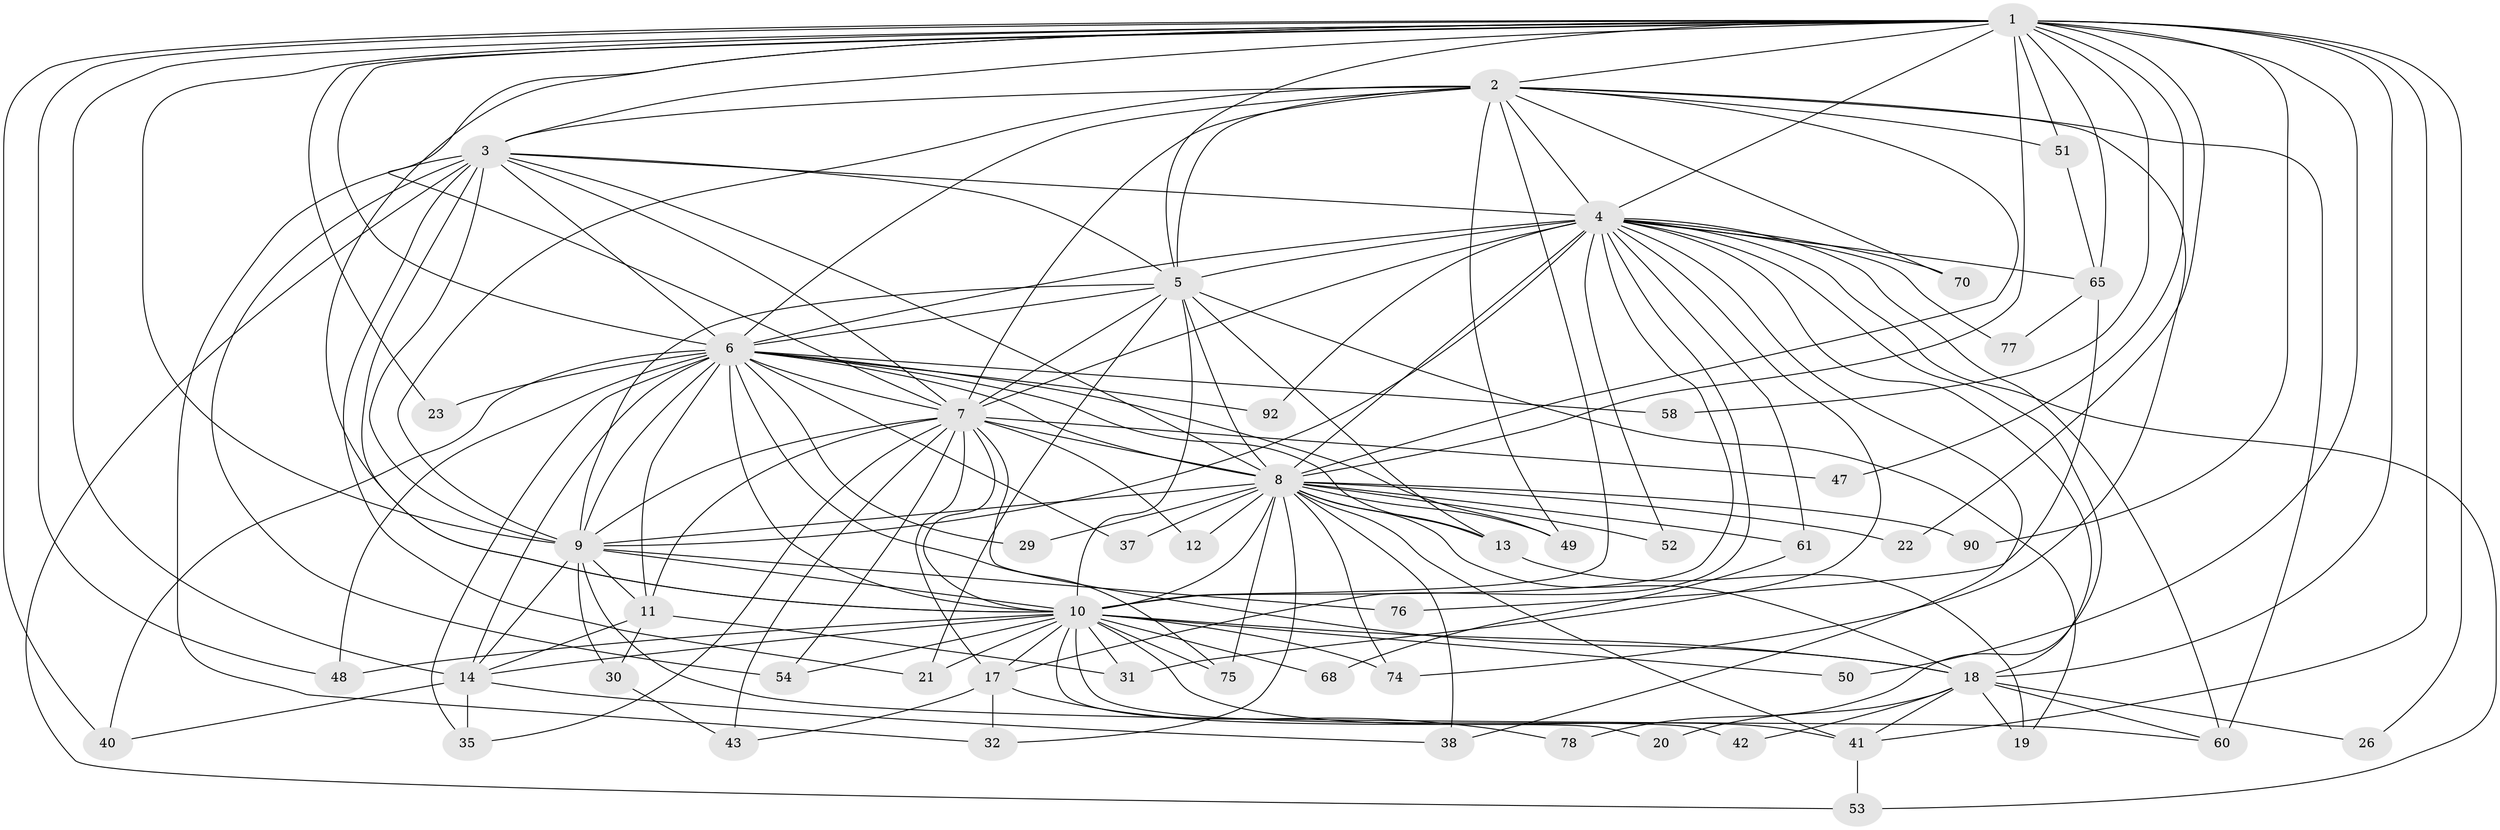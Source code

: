 // original degree distribution, {27: 0.009259259259259259, 17: 0.009259259259259259, 13: 0.009259259259259259, 23: 0.009259259259259259, 16: 0.009259259259259259, 24: 0.018518518518518517, 19: 0.009259259259259259, 29: 0.009259259259259259, 14: 0.009259259259259259, 6: 0.037037037037037035, 2: 0.5370370370370371, 4: 0.05555555555555555, 5: 0.037037037037037035, 9: 0.009259259259259259, 11: 0.009259259259259259, 3: 0.2222222222222222}
// Generated by graph-tools (version 1.1) at 2025/17/03/04/25 18:17:35]
// undirected, 54 vertices, 161 edges
graph export_dot {
graph [start="1"]
  node [color=gray90,style=filled];
  1;
  2 [super="+39"];
  3;
  4 [super="+66+28"];
  5 [super="+96+56+27+64"];
  6;
  7;
  8 [super="+67+73+25"];
  9;
  10 [super="+87+16+88+98"];
  11 [super="+94"];
  12;
  13 [super="+44"];
  14 [super="+85+15+57"];
  17 [super="+95"];
  18 [super="+24"];
  19;
  20;
  21;
  22;
  23;
  26;
  29;
  30;
  31;
  32;
  35;
  37;
  38 [super="+63"];
  40 [super="+82"];
  41 [super="+59+101+62+79"];
  42;
  43 [super="+89"];
  47;
  48 [super="+103"];
  49 [super="+80"];
  50;
  51;
  52;
  53;
  54 [super="+81"];
  58;
  60 [super="+97+100"];
  61;
  65 [super="+69"];
  68;
  70;
  74 [super="+102"];
  75;
  76;
  77;
  78;
  90;
  92;
  1 -- 2;
  1 -- 3;
  1 -- 4;
  1 -- 5;
  1 -- 6;
  1 -- 7;
  1 -- 8 [weight=3];
  1 -- 9;
  1 -- 10;
  1 -- 14;
  1 -- 22;
  1 -- 23;
  1 -- 26;
  1 -- 40;
  1 -- 41 [weight=2];
  1 -- 47;
  1 -- 48;
  1 -- 50;
  1 -- 51;
  1 -- 58;
  1 -- 90;
  1 -- 65;
  1 -- 18 [weight=2];
  2 -- 3;
  2 -- 4 [weight=2];
  2 -- 5 [weight=3];
  2 -- 6;
  2 -- 7;
  2 -- 8;
  2 -- 9;
  2 -- 10;
  2 -- 51;
  2 -- 70;
  2 -- 74;
  2 -- 60;
  2 -- 49;
  3 -- 4;
  3 -- 5;
  3 -- 6;
  3 -- 7;
  3 -- 8;
  3 -- 9;
  3 -- 10;
  3 -- 21;
  3 -- 32;
  3 -- 53;
  3 -- 54;
  4 -- 5;
  4 -- 6;
  4 -- 7 [weight=2];
  4 -- 8 [weight=4];
  4 -- 9;
  4 -- 10 [weight=3];
  4 -- 17;
  4 -- 31;
  4 -- 52;
  4 -- 53;
  4 -- 61;
  4 -- 65;
  4 -- 70;
  4 -- 77;
  4 -- 92;
  4 -- 60;
  4 -- 18 [weight=2];
  4 -- 38;
  4 -- 78;
  5 -- 6;
  5 -- 7;
  5 -- 8 [weight=2];
  5 -- 9;
  5 -- 10 [weight=2];
  5 -- 19;
  5 -- 21;
  5 -- 13;
  6 -- 7;
  6 -- 8;
  6 -- 9;
  6 -- 10 [weight=2];
  6 -- 11;
  6 -- 13;
  6 -- 23;
  6 -- 29;
  6 -- 35;
  6 -- 37;
  6 -- 49;
  6 -- 58;
  6 -- 75;
  6 -- 92;
  6 -- 48;
  6 -- 40;
  6 -- 14 [weight=2];
  7 -- 8;
  7 -- 9;
  7 -- 10 [weight=2];
  7 -- 11;
  7 -- 12;
  7 -- 17;
  7 -- 35;
  7 -- 47;
  7 -- 54;
  7 -- 43;
  7 -- 18;
  8 -- 9;
  8 -- 10;
  8 -- 12;
  8 -- 13;
  8 -- 18 [weight=2];
  8 -- 22;
  8 -- 29;
  8 -- 37;
  8 -- 38 [weight=2];
  8 -- 41;
  8 -- 49 [weight=2];
  8 -- 52;
  8 -- 61;
  8 -- 74;
  8 -- 90;
  8 -- 32;
  8 -- 75;
  9 -- 10;
  9 -- 14;
  9 -- 30;
  9 -- 60;
  9 -- 76;
  9 -- 11;
  10 -- 18 [weight=2];
  10 -- 21;
  10 -- 42;
  10 -- 50;
  10 -- 54;
  10 -- 68;
  10 -- 74;
  10 -- 17;
  10 -- 41 [weight=2];
  10 -- 75;
  10 -- 48;
  10 -- 20;
  10 -- 31;
  10 -- 14;
  11 -- 30;
  11 -- 31;
  11 -- 14;
  13 -- 19;
  14 -- 40;
  14 -- 35;
  14 -- 38;
  17 -- 32;
  17 -- 43;
  17 -- 78;
  18 -- 19;
  18 -- 20;
  18 -- 26;
  18 -- 42;
  18 -- 60;
  18 -- 41;
  30 -- 43;
  41 -- 53;
  51 -- 65;
  61 -- 68;
  65 -- 77;
  65 -- 76;
}
